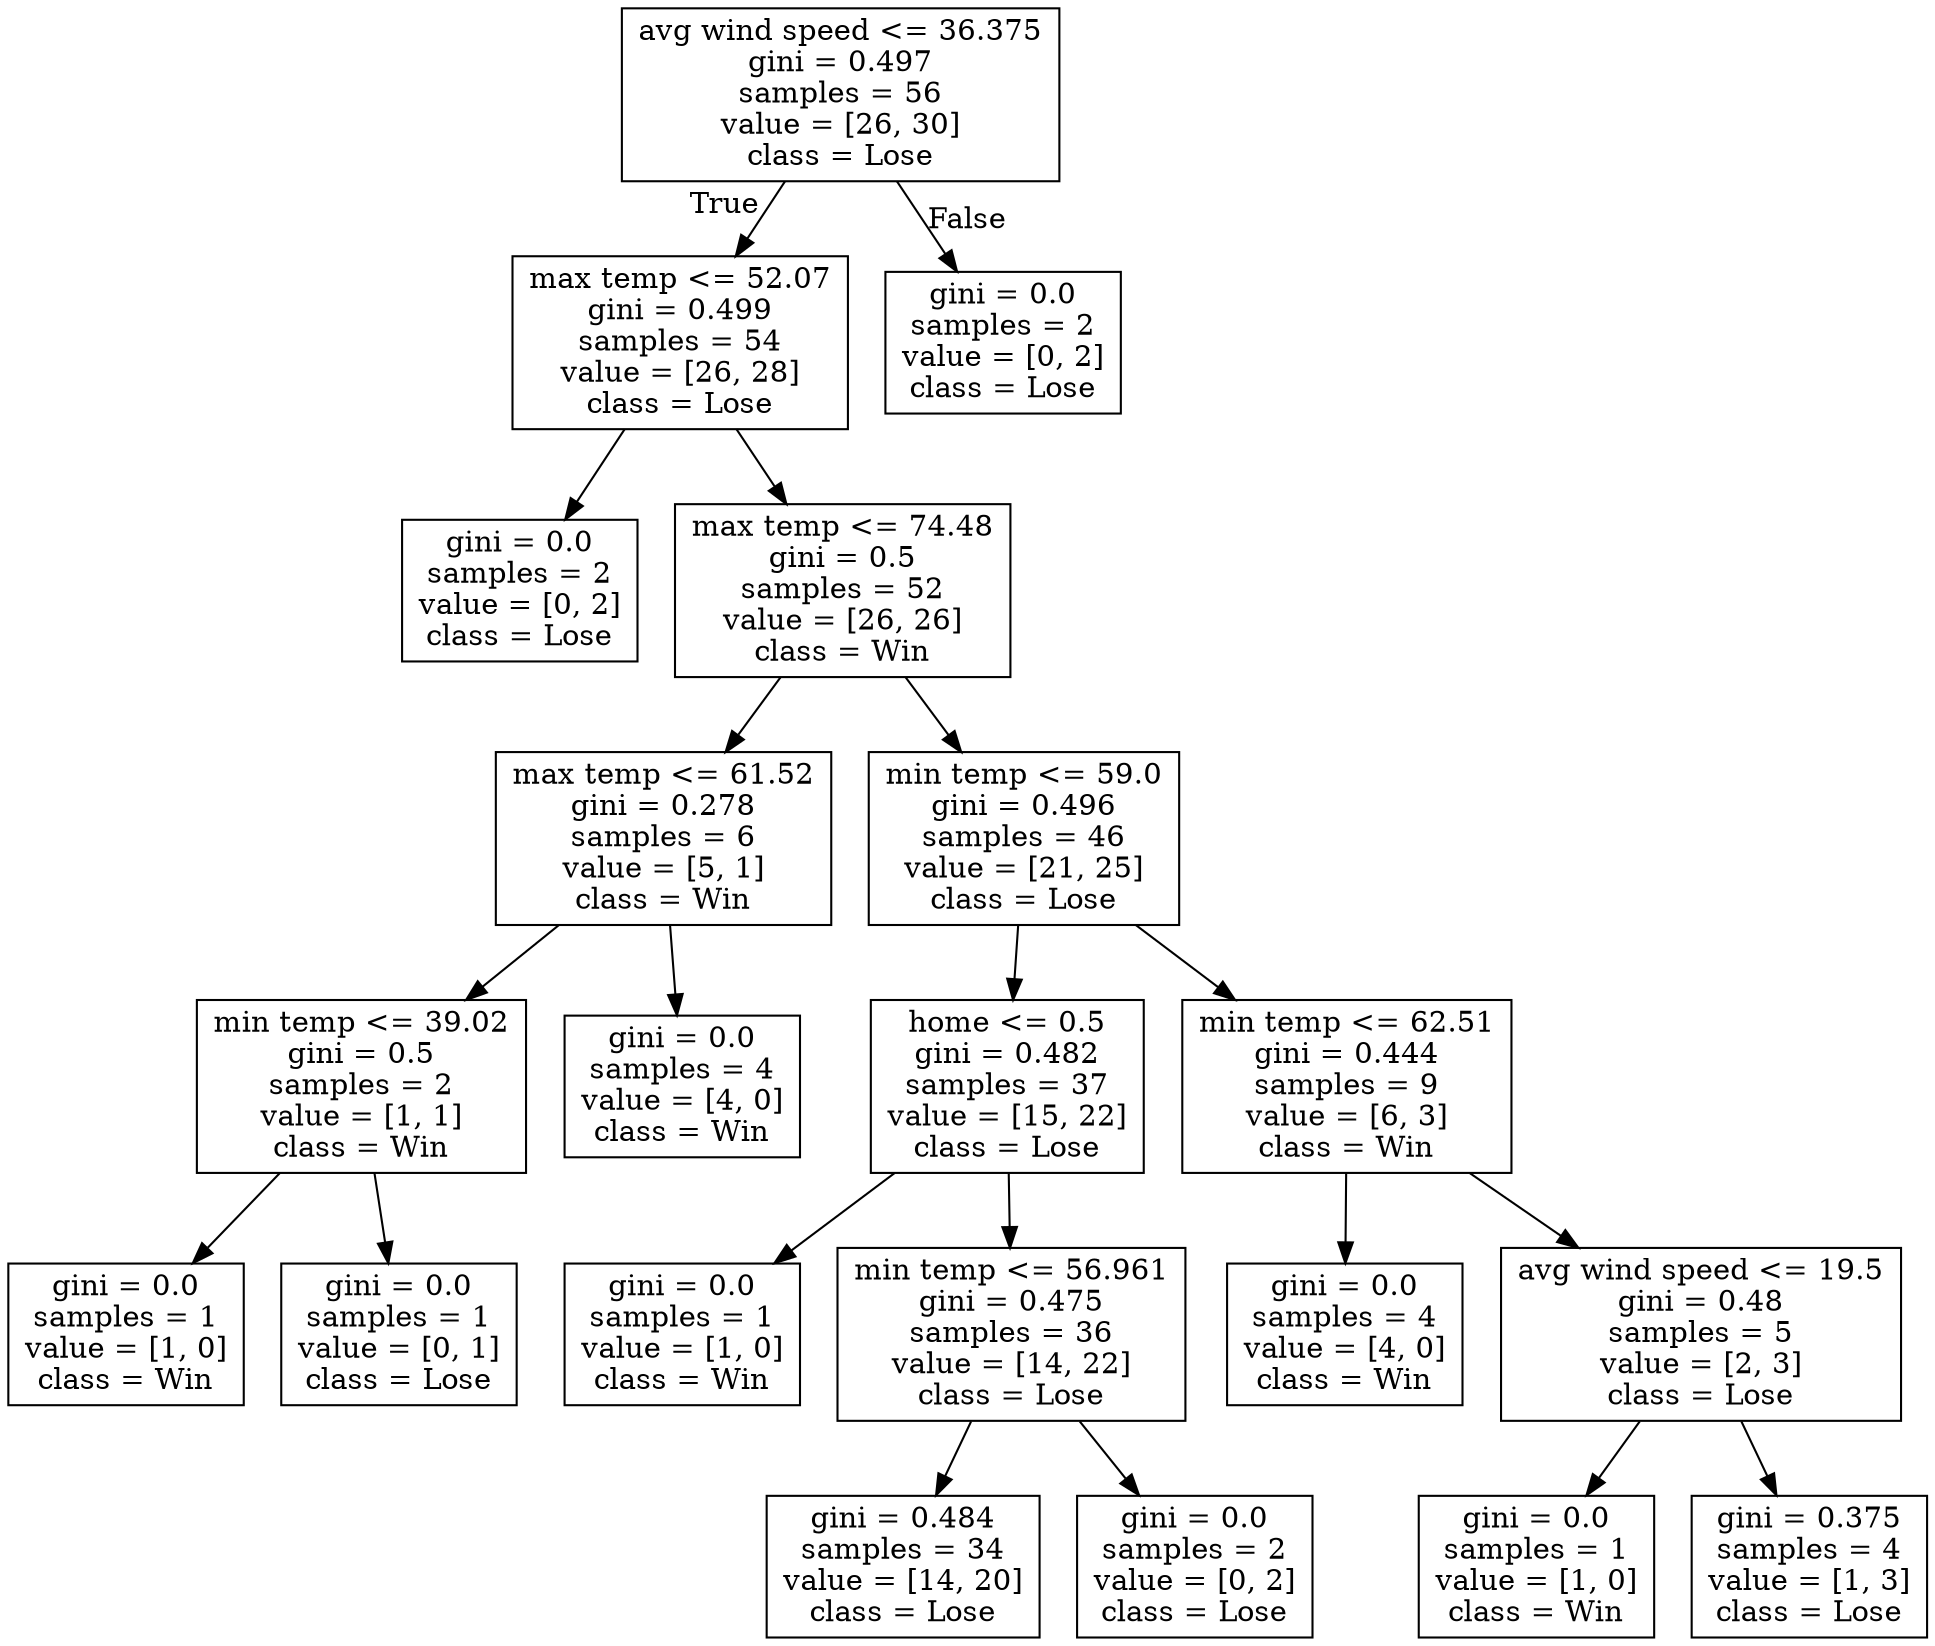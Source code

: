 digraph Tree {
node [shape=box] ;
0 [label="avg wind speed <= 36.375\ngini = 0.497\nsamples = 56\nvalue = [26, 30]\nclass = Lose"] ;
1 [label="max temp <= 52.07\ngini = 0.499\nsamples = 54\nvalue = [26, 28]\nclass = Lose"] ;
0 -> 1 [labeldistance=2.5, labelangle=45, headlabel="True"] ;
2 [label="gini = 0.0\nsamples = 2\nvalue = [0, 2]\nclass = Lose"] ;
1 -> 2 ;
3 [label="max temp <= 74.48\ngini = 0.5\nsamples = 52\nvalue = [26, 26]\nclass = Win"] ;
1 -> 3 ;
4 [label="max temp <= 61.52\ngini = 0.278\nsamples = 6\nvalue = [5, 1]\nclass = Win"] ;
3 -> 4 ;
5 [label="min temp <= 39.02\ngini = 0.5\nsamples = 2\nvalue = [1, 1]\nclass = Win"] ;
4 -> 5 ;
6 [label="gini = 0.0\nsamples = 1\nvalue = [1, 0]\nclass = Win"] ;
5 -> 6 ;
7 [label="gini = 0.0\nsamples = 1\nvalue = [0, 1]\nclass = Lose"] ;
5 -> 7 ;
8 [label="gini = 0.0\nsamples = 4\nvalue = [4, 0]\nclass = Win"] ;
4 -> 8 ;
9 [label="min temp <= 59.0\ngini = 0.496\nsamples = 46\nvalue = [21, 25]\nclass = Lose"] ;
3 -> 9 ;
10 [label="home <= 0.5\ngini = 0.482\nsamples = 37\nvalue = [15, 22]\nclass = Lose"] ;
9 -> 10 ;
11 [label="gini = 0.0\nsamples = 1\nvalue = [1, 0]\nclass = Win"] ;
10 -> 11 ;
12 [label="min temp <= 56.961\ngini = 0.475\nsamples = 36\nvalue = [14, 22]\nclass = Lose"] ;
10 -> 12 ;
13 [label="gini = 0.484\nsamples = 34\nvalue = [14, 20]\nclass = Lose"] ;
12 -> 13 ;
14 [label="gini = 0.0\nsamples = 2\nvalue = [0, 2]\nclass = Lose"] ;
12 -> 14 ;
15 [label="min temp <= 62.51\ngini = 0.444\nsamples = 9\nvalue = [6, 3]\nclass = Win"] ;
9 -> 15 ;
16 [label="gini = 0.0\nsamples = 4\nvalue = [4, 0]\nclass = Win"] ;
15 -> 16 ;
17 [label="avg wind speed <= 19.5\ngini = 0.48\nsamples = 5\nvalue = [2, 3]\nclass = Lose"] ;
15 -> 17 ;
18 [label="gini = 0.0\nsamples = 1\nvalue = [1, 0]\nclass = Win"] ;
17 -> 18 ;
19 [label="gini = 0.375\nsamples = 4\nvalue = [1, 3]\nclass = Lose"] ;
17 -> 19 ;
20 [label="gini = 0.0\nsamples = 2\nvalue = [0, 2]\nclass = Lose"] ;
0 -> 20 [labeldistance=2.5, labelangle=-45, headlabel="False"] ;
}